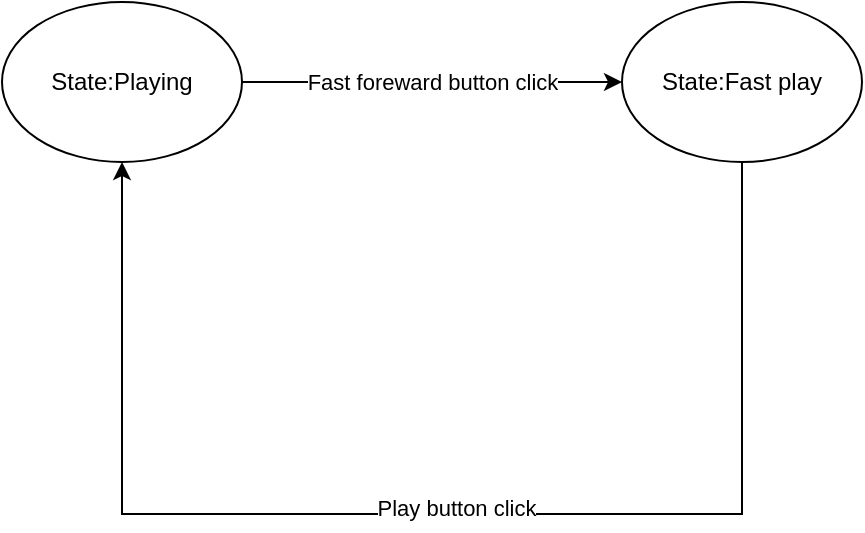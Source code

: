 <mxfile version="14.6.13" type="github">
  <diagram id="kgpKYQtTHZ0yAKxKKP6v" name="Page-1">
    <mxGraphModel dx="1566" dy="654" grid="1" gridSize="10" guides="1" tooltips="1" connect="1" arrows="1" fold="1" page="1" pageScale="1" pageWidth="850" pageHeight="1100" math="0" shadow="0">
      <root>
        <mxCell id="0" />
        <mxCell id="1" parent="0" />
        <mxCell id="x0ro4y0xWhh0hTtDura5-3" value="Fast foreward button click" style="edgeStyle=orthogonalEdgeStyle;rounded=0;orthogonalLoop=1;jettySize=auto;html=1;entryX=0;entryY=0.5;entryDx=0;entryDy=0;" edge="1" parent="1" source="x0ro4y0xWhh0hTtDura5-1" target="x0ro4y0xWhh0hTtDura5-2">
          <mxGeometry relative="1" as="geometry" />
        </mxCell>
        <mxCell id="x0ro4y0xWhh0hTtDura5-1" value="State:Playing" style="ellipse;whiteSpace=wrap;html=1;" vertex="1" parent="1">
          <mxGeometry x="270" y="400" width="120" height="80" as="geometry" />
        </mxCell>
        <mxCell id="x0ro4y0xWhh0hTtDura5-6" style="edgeStyle=orthogonalEdgeStyle;rounded=0;orthogonalLoop=1;jettySize=auto;html=1;entryX=0.5;entryY=1;entryDx=0;entryDy=0;" edge="1" parent="1" source="x0ro4y0xWhh0hTtDura5-2" target="x0ro4y0xWhh0hTtDura5-1">
          <mxGeometry relative="1" as="geometry">
            <mxPoint x="640" y="655.833" as="targetPoint" />
            <Array as="points">
              <mxPoint x="640" y="656" />
              <mxPoint x="330" y="656" />
            </Array>
          </mxGeometry>
        </mxCell>
        <mxCell id="x0ro4y0xWhh0hTtDura5-7" value="Play button click" style="edgeLabel;html=1;align=center;verticalAlign=middle;resizable=0;points=[];" vertex="1" connectable="0" parent="x0ro4y0xWhh0hTtDura5-6">
          <mxGeometry x="-0.036" y="-3" relative="1" as="geometry">
            <mxPoint as="offset" />
          </mxGeometry>
        </mxCell>
        <mxCell id="x0ro4y0xWhh0hTtDura5-2" value="State:Fast play" style="ellipse;whiteSpace=wrap;html=1;" vertex="1" parent="1">
          <mxGeometry x="580" y="400" width="120" height="80" as="geometry" />
        </mxCell>
      </root>
    </mxGraphModel>
  </diagram>
</mxfile>
